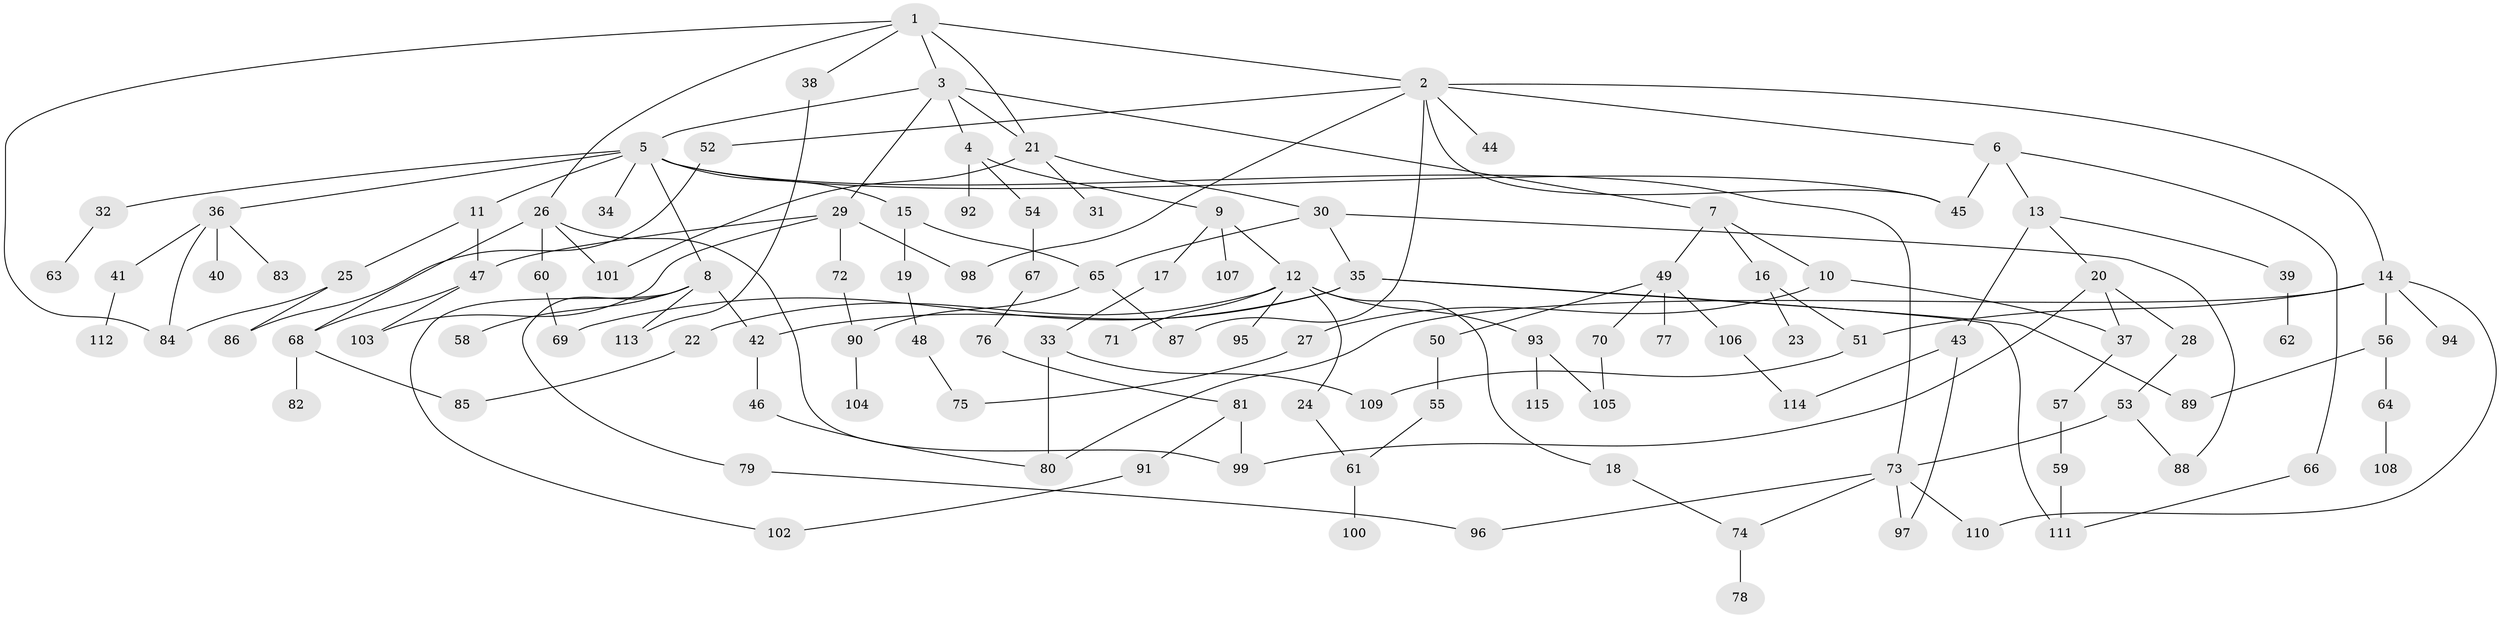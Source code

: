 // coarse degree distribution, {12: 0.017241379310344827, 7: 0.034482758620689655, 3: 0.1724137931034483, 8: 0.017241379310344827, 5: 0.1206896551724138, 4: 0.1206896551724138, 6: 0.034482758620689655, 2: 0.3620689655172414, 1: 0.1206896551724138}
// Generated by graph-tools (version 1.1) at 2025/49/03/04/25 22:49:02]
// undirected, 115 vertices, 153 edges
graph export_dot {
  node [color=gray90,style=filled];
  1;
  2;
  3;
  4;
  5;
  6;
  7;
  8;
  9;
  10;
  11;
  12;
  13;
  14;
  15;
  16;
  17;
  18;
  19;
  20;
  21;
  22;
  23;
  24;
  25;
  26;
  27;
  28;
  29;
  30;
  31;
  32;
  33;
  34;
  35;
  36;
  37;
  38;
  39;
  40;
  41;
  42;
  43;
  44;
  45;
  46;
  47;
  48;
  49;
  50;
  51;
  52;
  53;
  54;
  55;
  56;
  57;
  58;
  59;
  60;
  61;
  62;
  63;
  64;
  65;
  66;
  67;
  68;
  69;
  70;
  71;
  72;
  73;
  74;
  75;
  76;
  77;
  78;
  79;
  80;
  81;
  82;
  83;
  84;
  85;
  86;
  87;
  88;
  89;
  90;
  91;
  92;
  93;
  94;
  95;
  96;
  97;
  98;
  99;
  100;
  101;
  102;
  103;
  104;
  105;
  106;
  107;
  108;
  109;
  110;
  111;
  112;
  113;
  114;
  115;
  1 -- 2;
  1 -- 3;
  1 -- 21;
  1 -- 26;
  1 -- 38;
  1 -- 84;
  2 -- 6;
  2 -- 14;
  2 -- 44;
  2 -- 52;
  2 -- 87;
  2 -- 45;
  2 -- 98;
  3 -- 4;
  3 -- 5;
  3 -- 7;
  3 -- 29;
  3 -- 21;
  4 -- 9;
  4 -- 54;
  4 -- 92;
  5 -- 8;
  5 -- 11;
  5 -- 15;
  5 -- 32;
  5 -- 34;
  5 -- 36;
  5 -- 45;
  5 -- 73;
  6 -- 13;
  6 -- 66;
  6 -- 45;
  7 -- 10;
  7 -- 16;
  7 -- 49;
  8 -- 58;
  8 -- 79;
  8 -- 113;
  8 -- 42;
  8 -- 102;
  9 -- 12;
  9 -- 17;
  9 -- 107;
  10 -- 27;
  10 -- 37;
  11 -- 25;
  11 -- 47;
  12 -- 18;
  12 -- 22;
  12 -- 24;
  12 -- 71;
  12 -- 93;
  12 -- 95;
  13 -- 20;
  13 -- 39;
  13 -- 43;
  14 -- 56;
  14 -- 80;
  14 -- 94;
  14 -- 110;
  14 -- 51;
  15 -- 19;
  15 -- 65;
  16 -- 23;
  16 -- 51;
  17 -- 33;
  18 -- 74;
  19 -- 48;
  20 -- 28;
  20 -- 99;
  20 -- 37;
  21 -- 30;
  21 -- 31;
  21 -- 101;
  22 -- 85;
  24 -- 61;
  25 -- 84;
  25 -- 86;
  26 -- 60;
  26 -- 101;
  26 -- 99;
  26 -- 68;
  27 -- 75;
  28 -- 53;
  29 -- 47;
  29 -- 72;
  29 -- 98;
  29 -- 103;
  30 -- 35;
  30 -- 65;
  30 -- 88;
  32 -- 63;
  33 -- 109;
  33 -- 80;
  35 -- 42;
  35 -- 89;
  35 -- 69;
  35 -- 111;
  36 -- 40;
  36 -- 41;
  36 -- 83;
  36 -- 84;
  37 -- 57;
  38 -- 113;
  39 -- 62;
  41 -- 112;
  42 -- 46;
  43 -- 97;
  43 -- 114;
  46 -- 80;
  47 -- 68;
  47 -- 103;
  48 -- 75;
  49 -- 50;
  49 -- 70;
  49 -- 77;
  49 -- 106;
  50 -- 55;
  51 -- 109;
  52 -- 86;
  53 -- 88;
  53 -- 73;
  54 -- 67;
  55 -- 61;
  56 -- 64;
  56 -- 89;
  57 -- 59;
  59 -- 111;
  60 -- 69;
  61 -- 100;
  64 -- 108;
  65 -- 87;
  65 -- 90;
  66 -- 111;
  67 -- 76;
  68 -- 82;
  68 -- 85;
  70 -- 105;
  72 -- 90;
  73 -- 74;
  73 -- 96;
  73 -- 97;
  73 -- 110;
  74 -- 78;
  76 -- 81;
  79 -- 96;
  81 -- 91;
  81 -- 99;
  90 -- 104;
  91 -- 102;
  93 -- 105;
  93 -- 115;
  106 -- 114;
}
